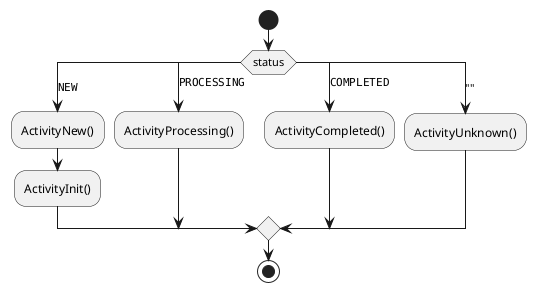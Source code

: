 @startuml
start
switch (status)
case (""NEW"")
    :ActivityNew();
    :ActivityInit();
case (""PROCESSING"")
    :ActivityProcessing();
case (""COMPLETED"")
    :ActivityCompleted();
case ("")
    :ActivityUnknown();
endswitch
stop
@enduml
